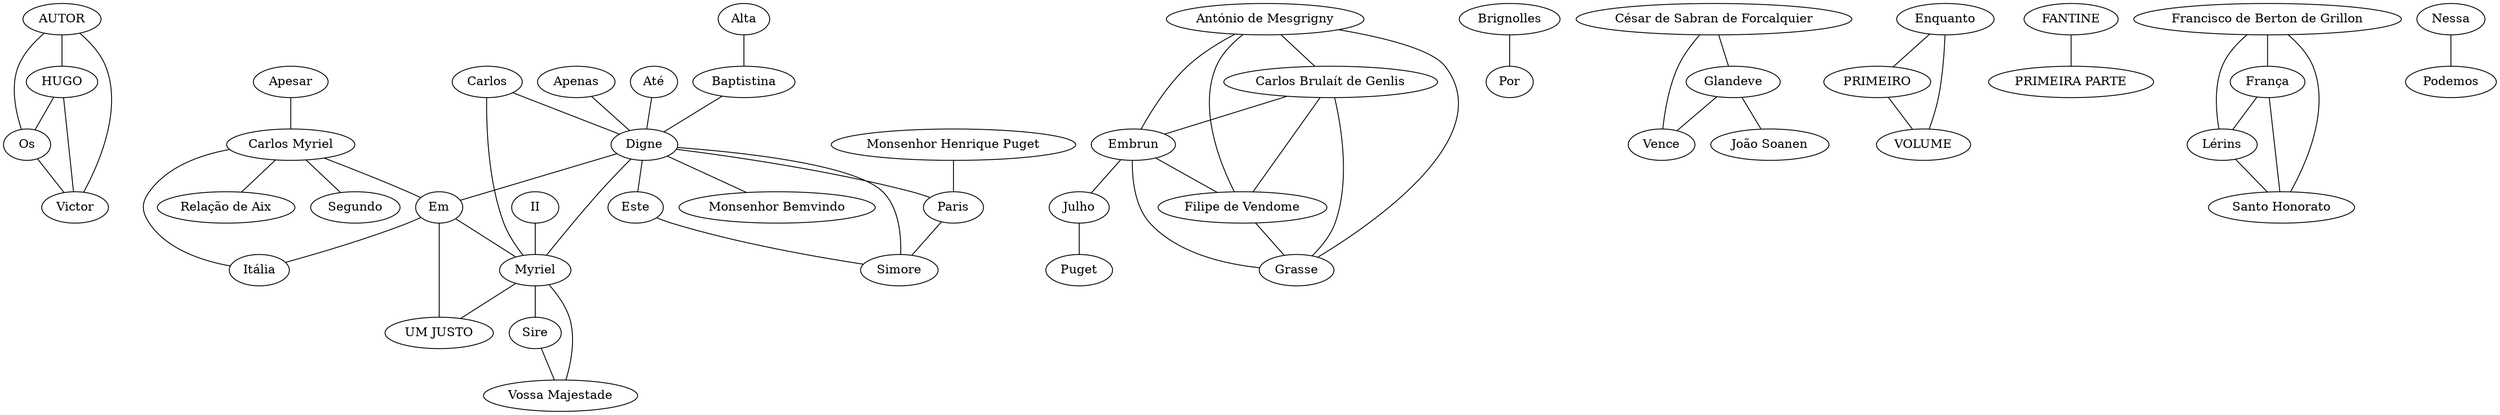 graph {
"AUTOR"--"HUGO"
"AUTOR"--"Os"
"AUTOR"--"Victor"
"Alta"--"Baptistina"
"António de Mesgrigny"--"Carlos Brulaít de Genlis"
"António de Mesgrigny"--"Embrun"
"António de Mesgrigny"--"Filipe de Vendome"
"António de Mesgrigny"--"Grasse"
"Apenas"--"Digne"
"Apesar"--"Carlos Myriel"
"Até"--"Digne"
"Baptistina"--"Digne"
"Brignolles"--"Por"
"Carlos Brulaít de Genlis"--"Embrun"
"Carlos Brulaít de Genlis"--"Filipe de Vendome"
"Carlos Brulaít de Genlis"--"Grasse"
"Carlos Myriel"--"Em"
"Carlos Myriel"--"Itália"
"Carlos Myriel"--"Relação de Aix"
"Carlos Myriel"--"Segundo"
"Carlos"--"Digne"
"Carlos"--"Myriel"
"César de Sabran de Forcalquier"--"Glandeve"
"César de Sabran de Forcalquier"--"Vence"
"Digne"--"Em"
"Digne"--"Este"
"Digne"--"Monsenhor Bemvindo"
"Digne"--"Myriel"
"Digne"--"Paris"
"Digne"--"Simore"
"Em"--"Itália"
"Em"--"Myriel"
"Em"--"UM JUSTO"
"Embrun"--"Filipe de Vendome"
"Embrun"--"Grasse"
"Embrun"--"Julho"
"Enquanto"--"PRIMEIRO"
"Enquanto"--"VOLUME"
"Este"--"Simore"
"FANTINE"--"PRIMEIRA PARTE"
"Filipe de Vendome"--"Grasse"
"Francisco de Berton de Grillon"--"França"
"Francisco de Berton de Grillon"--"Lérins"
"Francisco de Berton de Grillon"--"Santo Honorato"
"França"--"Lérins"
"França"--"Santo Honorato"
"Glandeve"--"João Soanen"
"Glandeve"--"Vence"
"HUGO"--"Os"
"HUGO"--"Victor"
"II"--"Myriel"
"Julho"--"Puget"
"Lérins"--"Santo Honorato"
"Monsenhor Henrique Puget"--"Paris"
"Myriel"--"Sire"
"Myriel"--"UM JUSTO"
"Myriel"--"Vossa Majestade"
"Nessa"--"Podemos"
"Os"--"Victor"
"PRIMEIRO"--"VOLUME"
"Paris"--"Simore"
"Sire"--"Vossa Majestade"
}
